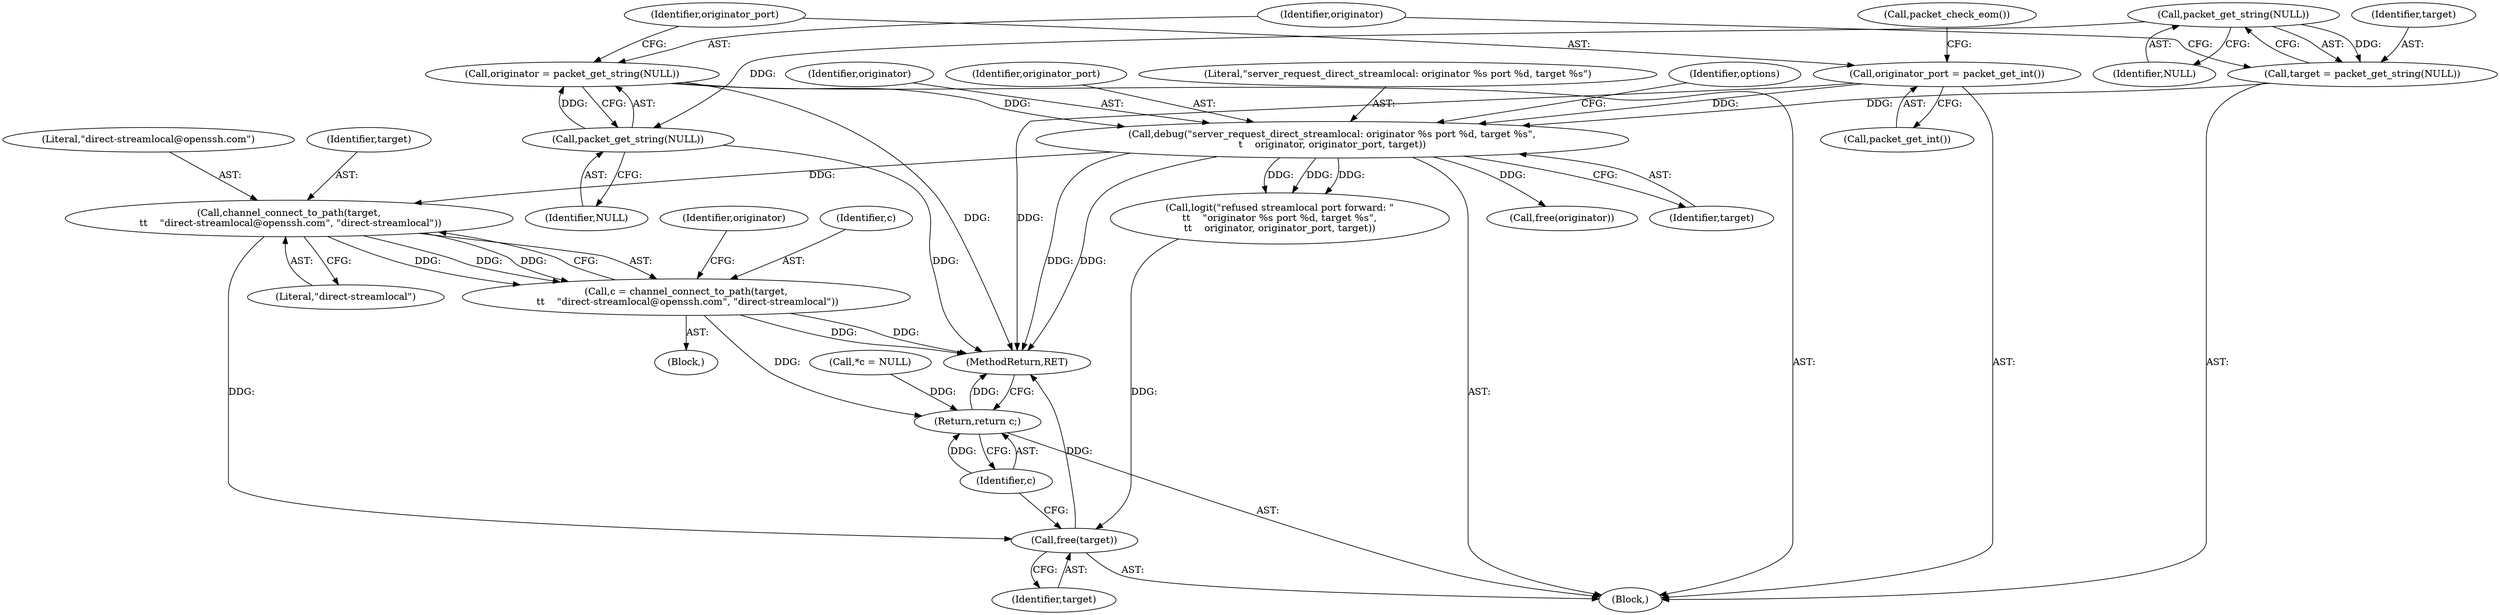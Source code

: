 digraph "0_src_c76fac666ea038753294f2ac94d310f8adece9ce_0@API" {
"1000147" [label="(Call,channel_connect_to_path(target,\n \t\t    \"direct-streamlocal@openssh.com\", \"direct-streamlocal\"))"];
"1000123" [label="(Call,debug(\"server_request_direct_streamlocal: originator %s port %d, target %s\",\n\t    originator, originator_port, target))"];
"1000115" [label="(Call,originator = packet_get_string(NULL))"];
"1000117" [label="(Call,packet_get_string(NULL))"];
"1000113" [label="(Call,packet_get_string(NULL))"];
"1000119" [label="(Call,originator_port = packet_get_int())"];
"1000111" [label="(Call,target = packet_get_string(NULL))"];
"1000145" [label="(Call,c = channel_connect_to_path(target,\n \t\t    \"direct-streamlocal@openssh.com\", \"direct-streamlocal\"))"];
"1000162" [label="(Return,return c;)"];
"1000160" [label="(Call,free(target))"];
"1000118" [label="(Identifier,NULL)"];
"1000149" [label="(Literal,\"direct-streamlocal@openssh.com\")"];
"1000111" [label="(Call,target = packet_get_string(NULL))"];
"1000158" [label="(Call,free(originator))"];
"1000119" [label="(Call,originator_port = packet_get_int())"];
"1000113" [label="(Call,packet_get_string(NULL))"];
"1000161" [label="(Identifier,target)"];
"1000163" [label="(Identifier,c)"];
"1000114" [label="(Identifier,NULL)"];
"1000160" [label="(Call,free(target))"];
"1000159" [label="(Identifier,originator)"];
"1000162" [label="(Return,return c;)"];
"1000105" [label="(Call,*c = NULL)"];
"1000120" [label="(Identifier,originator_port)"];
"1000125" [label="(Identifier,originator)"];
"1000103" [label="(Block,)"];
"1000122" [label="(Call,packet_check_eom())"];
"1000115" [label="(Call,originator = packet_get_string(NULL))"];
"1000144" [label="(Block,)"];
"1000126" [label="(Identifier,originator_port)"];
"1000147" [label="(Call,channel_connect_to_path(target,\n \t\t    \"direct-streamlocal@openssh.com\", \"direct-streamlocal\"))"];
"1000117" [label="(Call,packet_get_string(NULL))"];
"1000150" [label="(Literal,\"direct-streamlocal\")"];
"1000123" [label="(Call,debug(\"server_request_direct_streamlocal: originator %s port %d, target %s\",\n\t    originator, originator_port, target))"];
"1000124" [label="(Literal,\"server_request_direct_streamlocal: originator %s port %d, target %s\")"];
"1000116" [label="(Identifier,originator)"];
"1000133" [label="(Identifier,options)"];
"1000127" [label="(Identifier,target)"];
"1000164" [label="(MethodReturn,RET)"];
"1000112" [label="(Identifier,target)"];
"1000121" [label="(Call,packet_get_int())"];
"1000146" [label="(Identifier,c)"];
"1000148" [label="(Identifier,target)"];
"1000153" [label="(Call,logit(\"refused streamlocal port forward: \"\n\t\t    \"originator %s port %d, target %s\",\n\t\t    originator, originator_port, target))"];
"1000145" [label="(Call,c = channel_connect_to_path(target,\n \t\t    \"direct-streamlocal@openssh.com\", \"direct-streamlocal\"))"];
"1000147" -> "1000145"  [label="AST: "];
"1000147" -> "1000150"  [label="CFG: "];
"1000148" -> "1000147"  [label="AST: "];
"1000149" -> "1000147"  [label="AST: "];
"1000150" -> "1000147"  [label="AST: "];
"1000145" -> "1000147"  [label="CFG: "];
"1000147" -> "1000145"  [label="DDG: "];
"1000147" -> "1000145"  [label="DDG: "];
"1000147" -> "1000145"  [label="DDG: "];
"1000123" -> "1000147"  [label="DDG: "];
"1000147" -> "1000160"  [label="DDG: "];
"1000123" -> "1000103"  [label="AST: "];
"1000123" -> "1000127"  [label="CFG: "];
"1000124" -> "1000123"  [label="AST: "];
"1000125" -> "1000123"  [label="AST: "];
"1000126" -> "1000123"  [label="AST: "];
"1000127" -> "1000123"  [label="AST: "];
"1000133" -> "1000123"  [label="CFG: "];
"1000123" -> "1000164"  [label="DDG: "];
"1000123" -> "1000164"  [label="DDG: "];
"1000115" -> "1000123"  [label="DDG: "];
"1000119" -> "1000123"  [label="DDG: "];
"1000111" -> "1000123"  [label="DDG: "];
"1000123" -> "1000153"  [label="DDG: "];
"1000123" -> "1000153"  [label="DDG: "];
"1000123" -> "1000153"  [label="DDG: "];
"1000123" -> "1000158"  [label="DDG: "];
"1000115" -> "1000103"  [label="AST: "];
"1000115" -> "1000117"  [label="CFG: "];
"1000116" -> "1000115"  [label="AST: "];
"1000117" -> "1000115"  [label="AST: "];
"1000120" -> "1000115"  [label="CFG: "];
"1000115" -> "1000164"  [label="DDG: "];
"1000117" -> "1000115"  [label="DDG: "];
"1000117" -> "1000118"  [label="CFG: "];
"1000118" -> "1000117"  [label="AST: "];
"1000117" -> "1000164"  [label="DDG: "];
"1000113" -> "1000117"  [label="DDG: "];
"1000113" -> "1000111"  [label="AST: "];
"1000113" -> "1000114"  [label="CFG: "];
"1000114" -> "1000113"  [label="AST: "];
"1000111" -> "1000113"  [label="CFG: "];
"1000113" -> "1000111"  [label="DDG: "];
"1000119" -> "1000103"  [label="AST: "];
"1000119" -> "1000121"  [label="CFG: "];
"1000120" -> "1000119"  [label="AST: "];
"1000121" -> "1000119"  [label="AST: "];
"1000122" -> "1000119"  [label="CFG: "];
"1000119" -> "1000164"  [label="DDG: "];
"1000111" -> "1000103"  [label="AST: "];
"1000112" -> "1000111"  [label="AST: "];
"1000116" -> "1000111"  [label="CFG: "];
"1000145" -> "1000144"  [label="AST: "];
"1000146" -> "1000145"  [label="AST: "];
"1000159" -> "1000145"  [label="CFG: "];
"1000145" -> "1000164"  [label="DDG: "];
"1000145" -> "1000164"  [label="DDG: "];
"1000145" -> "1000162"  [label="DDG: "];
"1000162" -> "1000103"  [label="AST: "];
"1000162" -> "1000163"  [label="CFG: "];
"1000163" -> "1000162"  [label="AST: "];
"1000164" -> "1000162"  [label="CFG: "];
"1000162" -> "1000164"  [label="DDG: "];
"1000163" -> "1000162"  [label="DDG: "];
"1000105" -> "1000162"  [label="DDG: "];
"1000160" -> "1000103"  [label="AST: "];
"1000160" -> "1000161"  [label="CFG: "];
"1000161" -> "1000160"  [label="AST: "];
"1000163" -> "1000160"  [label="CFG: "];
"1000160" -> "1000164"  [label="DDG: "];
"1000153" -> "1000160"  [label="DDG: "];
}
